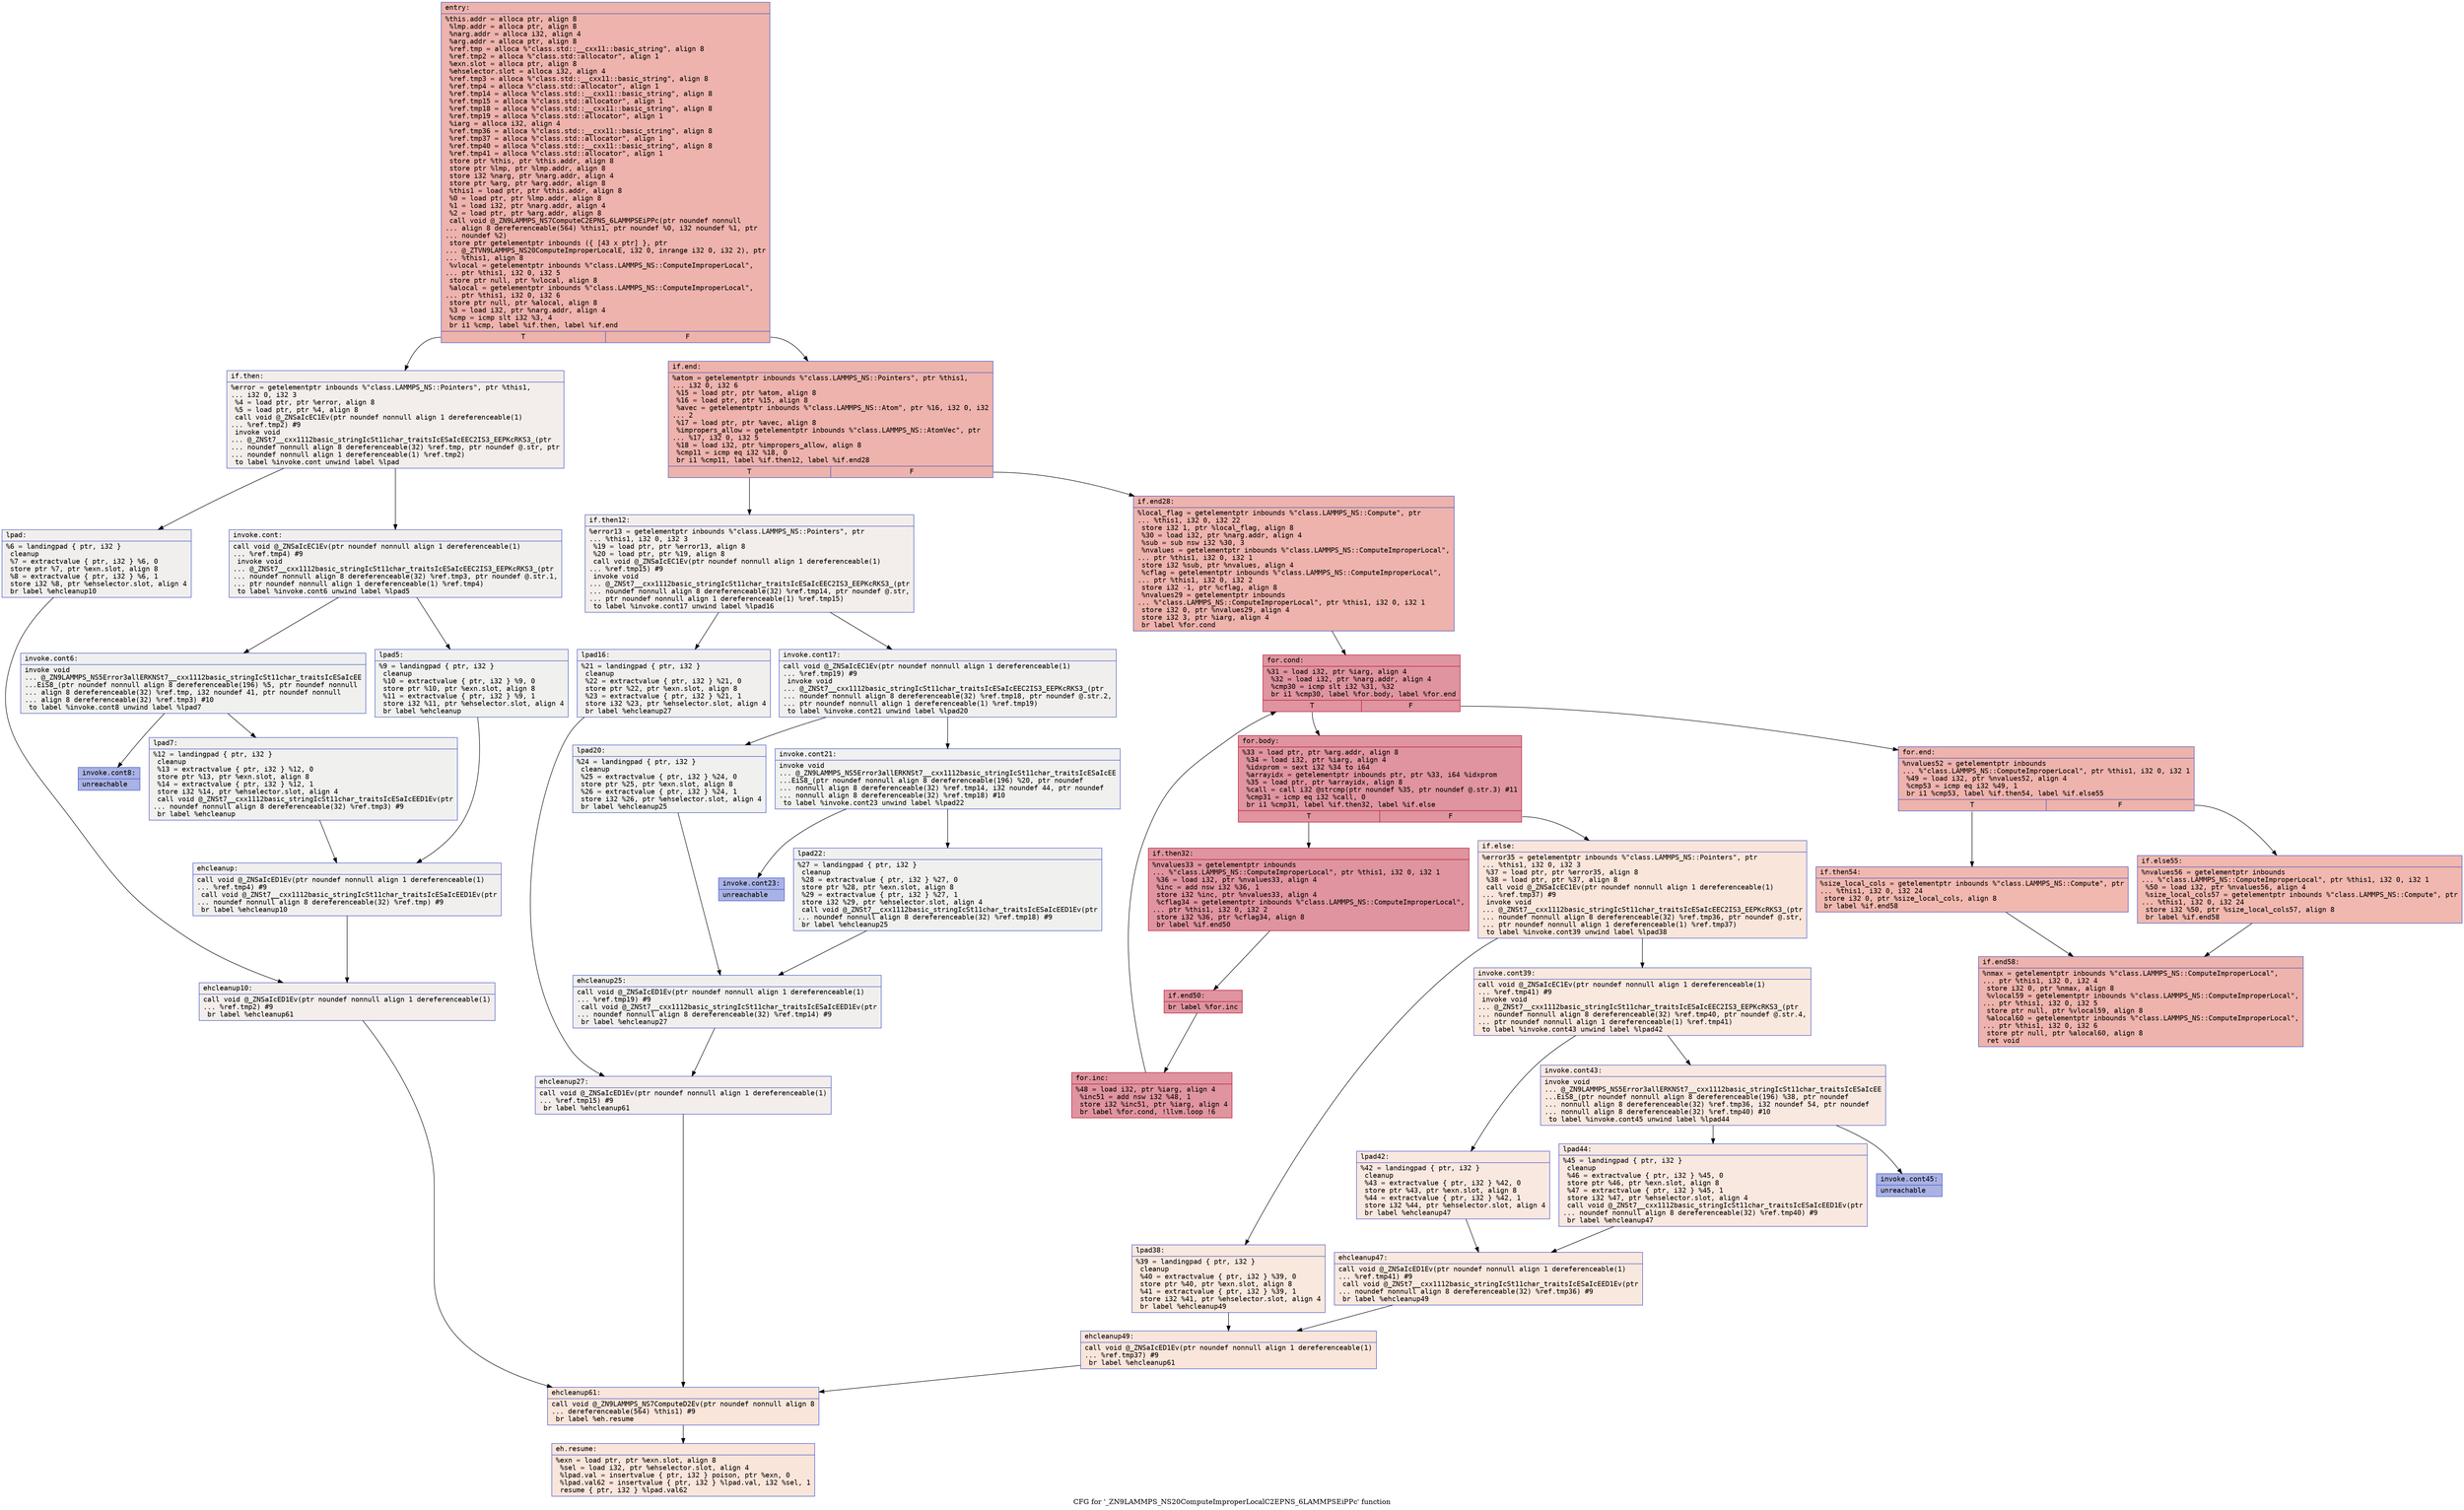 digraph "CFG for '_ZN9LAMMPS_NS20ComputeImproperLocalC2EPNS_6LAMMPSEiPPc' function" {
	label="CFG for '_ZN9LAMMPS_NS20ComputeImproperLocalC2EPNS_6LAMMPSEiPPc' function";

	Node0x55f8fb472e10 [shape=record,color="#3d50c3ff", style=filled, fillcolor="#d6524470" fontname="Courier",label="{entry:\l|  %this.addr = alloca ptr, align 8\l  %lmp.addr = alloca ptr, align 8\l  %narg.addr = alloca i32, align 4\l  %arg.addr = alloca ptr, align 8\l  %ref.tmp = alloca %\"class.std::__cxx11::basic_string\", align 8\l  %ref.tmp2 = alloca %\"class.std::allocator\", align 1\l  %exn.slot = alloca ptr, align 8\l  %ehselector.slot = alloca i32, align 4\l  %ref.tmp3 = alloca %\"class.std::__cxx11::basic_string\", align 8\l  %ref.tmp4 = alloca %\"class.std::allocator\", align 1\l  %ref.tmp14 = alloca %\"class.std::__cxx11::basic_string\", align 8\l  %ref.tmp15 = alloca %\"class.std::allocator\", align 1\l  %ref.tmp18 = alloca %\"class.std::__cxx11::basic_string\", align 8\l  %ref.tmp19 = alloca %\"class.std::allocator\", align 1\l  %iarg = alloca i32, align 4\l  %ref.tmp36 = alloca %\"class.std::__cxx11::basic_string\", align 8\l  %ref.tmp37 = alloca %\"class.std::allocator\", align 1\l  %ref.tmp40 = alloca %\"class.std::__cxx11::basic_string\", align 8\l  %ref.tmp41 = alloca %\"class.std::allocator\", align 1\l  store ptr %this, ptr %this.addr, align 8\l  store ptr %lmp, ptr %lmp.addr, align 8\l  store i32 %narg, ptr %narg.addr, align 4\l  store ptr %arg, ptr %arg.addr, align 8\l  %this1 = load ptr, ptr %this.addr, align 8\l  %0 = load ptr, ptr %lmp.addr, align 8\l  %1 = load i32, ptr %narg.addr, align 4\l  %2 = load ptr, ptr %arg.addr, align 8\l  call void @_ZN9LAMMPS_NS7ComputeC2EPNS_6LAMMPSEiPPc(ptr noundef nonnull\l... align 8 dereferenceable(564) %this1, ptr noundef %0, i32 noundef %1, ptr\l... noundef %2)\l  store ptr getelementptr inbounds (\{ [43 x ptr] \}, ptr\l... @_ZTVN9LAMMPS_NS20ComputeImproperLocalE, i32 0, inrange i32 0, i32 2), ptr\l... %this1, align 8\l  %vlocal = getelementptr inbounds %\"class.LAMMPS_NS::ComputeImproperLocal\",\l... ptr %this1, i32 0, i32 5\l  store ptr null, ptr %vlocal, align 8\l  %alocal = getelementptr inbounds %\"class.LAMMPS_NS::ComputeImproperLocal\",\l... ptr %this1, i32 0, i32 6\l  store ptr null, ptr %alocal, align 8\l  %3 = load i32, ptr %narg.addr, align 4\l  %cmp = icmp slt i32 %3, 4\l  br i1 %cmp, label %if.then, label %if.end\l|{<s0>T|<s1>F}}"];
	Node0x55f8fb472e10:s0 -> Node0x55f8fb4758d0[tooltip="entry -> if.then\nProbability 0.00%" ];
	Node0x55f8fb472e10:s1 -> Node0x55f8fb4759a0[tooltip="entry -> if.end\nProbability 100.00%" ];
	Node0x55f8fb4758d0 [shape=record,color="#3d50c3ff", style=filled, fillcolor="#e5d8d170" fontname="Courier",label="{if.then:\l|  %error = getelementptr inbounds %\"class.LAMMPS_NS::Pointers\", ptr %this1,\l... i32 0, i32 3\l  %4 = load ptr, ptr %error, align 8\l  %5 = load ptr, ptr %4, align 8\l  call void @_ZNSaIcEC1Ev(ptr noundef nonnull align 1 dereferenceable(1)\l... %ref.tmp2) #9\l  invoke void\l... @_ZNSt7__cxx1112basic_stringIcSt11char_traitsIcESaIcEEC2IS3_EEPKcRKS3_(ptr\l... noundef nonnull align 8 dereferenceable(32) %ref.tmp, ptr noundef @.str, ptr\l... noundef nonnull align 1 dereferenceable(1) %ref.tmp2)\l          to label %invoke.cont unwind label %lpad\l}"];
	Node0x55f8fb4758d0 -> Node0x55f8fb476800[tooltip="if.then -> invoke.cont\nProbability 50.00%" ];
	Node0x55f8fb4758d0 -> Node0x55f8fb4768e0[tooltip="if.then -> lpad\nProbability 50.00%" ];
	Node0x55f8fb476800 [shape=record,color="#3d50c3ff", style=filled, fillcolor="#e0dbd870" fontname="Courier",label="{invoke.cont:\l|  call void @_ZNSaIcEC1Ev(ptr noundef nonnull align 1 dereferenceable(1)\l... %ref.tmp4) #9\l  invoke void\l... @_ZNSt7__cxx1112basic_stringIcSt11char_traitsIcESaIcEEC2IS3_EEPKcRKS3_(ptr\l... noundef nonnull align 8 dereferenceable(32) %ref.tmp3, ptr noundef @.str.1,\l... ptr noundef nonnull align 1 dereferenceable(1) %ref.tmp4)\l          to label %invoke.cont6 unwind label %lpad5\l}"];
	Node0x55f8fb476800 -> Node0x55f8fb476c70[tooltip="invoke.cont -> invoke.cont6\nProbability 50.00%" ];
	Node0x55f8fb476800 -> Node0x55f8fb476cc0[tooltip="invoke.cont -> lpad5\nProbability 50.00%" ];
	Node0x55f8fb476c70 [shape=record,color="#3d50c3ff", style=filled, fillcolor="#dedcdb70" fontname="Courier",label="{invoke.cont6:\l|  invoke void\l... @_ZN9LAMMPS_NS5Error3allERKNSt7__cxx1112basic_stringIcSt11char_traitsIcESaIcEE\l...EiS8_(ptr noundef nonnull align 8 dereferenceable(196) %5, ptr noundef nonnull\l... align 8 dereferenceable(32) %ref.tmp, i32 noundef 41, ptr noundef nonnull\l... align 8 dereferenceable(32) %ref.tmp3) #10\l          to label %invoke.cont8 unwind label %lpad7\l}"];
	Node0x55f8fb476c70 -> Node0x55f8fb476c20[tooltip="invoke.cont6 -> invoke.cont8\nProbability 0.00%" ];
	Node0x55f8fb476c70 -> Node0x55f8fb476f20[tooltip="invoke.cont6 -> lpad7\nProbability 100.00%" ];
	Node0x55f8fb476c20 [shape=record,color="#3d50c3ff", style=filled, fillcolor="#3d50c370" fontname="Courier",label="{invoke.cont8:\l|  unreachable\l}"];
	Node0x55f8fb4768e0 [shape=record,color="#3d50c3ff", style=filled, fillcolor="#e0dbd870" fontname="Courier",label="{lpad:\l|  %6 = landingpad \{ ptr, i32 \}\l          cleanup\l  %7 = extractvalue \{ ptr, i32 \} %6, 0\l  store ptr %7, ptr %exn.slot, align 8\l  %8 = extractvalue \{ ptr, i32 \} %6, 1\l  store i32 %8, ptr %ehselector.slot, align 4\l  br label %ehcleanup10\l}"];
	Node0x55f8fb4768e0 -> Node0x55f8fb4775c0[tooltip="lpad -> ehcleanup10\nProbability 100.00%" ];
	Node0x55f8fb476cc0 [shape=record,color="#3d50c3ff", style=filled, fillcolor="#dedcdb70" fontname="Courier",label="{lpad5:\l|  %9 = landingpad \{ ptr, i32 \}\l          cleanup\l  %10 = extractvalue \{ ptr, i32 \} %9, 0\l  store ptr %10, ptr %exn.slot, align 8\l  %11 = extractvalue \{ ptr, i32 \} %9, 1\l  store i32 %11, ptr %ehselector.slot, align 4\l  br label %ehcleanup\l}"];
	Node0x55f8fb476cc0 -> Node0x55f8fb477910[tooltip="lpad5 -> ehcleanup\nProbability 100.00%" ];
	Node0x55f8fb476f20 [shape=record,color="#3d50c3ff", style=filled, fillcolor="#dedcdb70" fontname="Courier",label="{lpad7:\l|  %12 = landingpad \{ ptr, i32 \}\l          cleanup\l  %13 = extractvalue \{ ptr, i32 \} %12, 0\l  store ptr %13, ptr %exn.slot, align 8\l  %14 = extractvalue \{ ptr, i32 \} %12, 1\l  store i32 %14, ptr %ehselector.slot, align 4\l  call void @_ZNSt7__cxx1112basic_stringIcSt11char_traitsIcESaIcEED1Ev(ptr\l... noundef nonnull align 8 dereferenceable(32) %ref.tmp3) #9\l  br label %ehcleanup\l}"];
	Node0x55f8fb476f20 -> Node0x55f8fb477910[tooltip="lpad7 -> ehcleanup\nProbability 100.00%" ];
	Node0x55f8fb477910 [shape=record,color="#3d50c3ff", style=filled, fillcolor="#e0dbd870" fontname="Courier",label="{ehcleanup:\l|  call void @_ZNSaIcED1Ev(ptr noundef nonnull align 1 dereferenceable(1)\l... %ref.tmp4) #9\l  call void @_ZNSt7__cxx1112basic_stringIcSt11char_traitsIcESaIcEED1Ev(ptr\l... noundef nonnull align 8 dereferenceable(32) %ref.tmp) #9\l  br label %ehcleanup10\l}"];
	Node0x55f8fb477910 -> Node0x55f8fb4775c0[tooltip="ehcleanup -> ehcleanup10\nProbability 100.00%" ];
	Node0x55f8fb4775c0 [shape=record,color="#3d50c3ff", style=filled, fillcolor="#e5d8d170" fontname="Courier",label="{ehcleanup10:\l|  call void @_ZNSaIcED1Ev(ptr noundef nonnull align 1 dereferenceable(1)\l... %ref.tmp2) #9\l  br label %ehcleanup61\l}"];
	Node0x55f8fb4775c0 -> Node0x55f8fb478370[tooltip="ehcleanup10 -> ehcleanup61\nProbability 100.00%" ];
	Node0x55f8fb4759a0 [shape=record,color="#3d50c3ff", style=filled, fillcolor="#d6524470" fontname="Courier",label="{if.end:\l|  %atom = getelementptr inbounds %\"class.LAMMPS_NS::Pointers\", ptr %this1,\l... i32 0, i32 6\l  %15 = load ptr, ptr %atom, align 8\l  %16 = load ptr, ptr %15, align 8\l  %avec = getelementptr inbounds %\"class.LAMMPS_NS::Atom\", ptr %16, i32 0, i32\l... 2\l  %17 = load ptr, ptr %avec, align 8\l  %impropers_allow = getelementptr inbounds %\"class.LAMMPS_NS::AtomVec\", ptr\l... %17, i32 0, i32 5\l  %18 = load i32, ptr %impropers_allow, align 8\l  %cmp11 = icmp eq i32 %18, 0\l  br i1 %cmp11, label %if.then12, label %if.end28\l|{<s0>T|<s1>F}}"];
	Node0x55f8fb4759a0:s0 -> Node0x55f8fb478db0[tooltip="if.end -> if.then12\nProbability 0.00%" ];
	Node0x55f8fb4759a0:s1 -> Node0x55f8fb478e00[tooltip="if.end -> if.end28\nProbability 100.00%" ];
	Node0x55f8fb478db0 [shape=record,color="#3d50c3ff", style=filled, fillcolor="#e5d8d170" fontname="Courier",label="{if.then12:\l|  %error13 = getelementptr inbounds %\"class.LAMMPS_NS::Pointers\", ptr\l... %this1, i32 0, i32 3\l  %19 = load ptr, ptr %error13, align 8\l  %20 = load ptr, ptr %19, align 8\l  call void @_ZNSaIcEC1Ev(ptr noundef nonnull align 1 dereferenceable(1)\l... %ref.tmp15) #9\l  invoke void\l... @_ZNSt7__cxx1112basic_stringIcSt11char_traitsIcESaIcEEC2IS3_EEPKcRKS3_(ptr\l... noundef nonnull align 8 dereferenceable(32) %ref.tmp14, ptr noundef @.str,\l... ptr noundef nonnull align 1 dereferenceable(1) %ref.tmp15)\l          to label %invoke.cont17 unwind label %lpad16\l}"];
	Node0x55f8fb478db0 -> Node0x55f8fb4792f0[tooltip="if.then12 -> invoke.cont17\nProbability 50.00%" ];
	Node0x55f8fb478db0 -> Node0x55f8fb479370[tooltip="if.then12 -> lpad16\nProbability 50.00%" ];
	Node0x55f8fb4792f0 [shape=record,color="#3d50c3ff", style=filled, fillcolor="#e0dbd870" fontname="Courier",label="{invoke.cont17:\l|  call void @_ZNSaIcEC1Ev(ptr noundef nonnull align 1 dereferenceable(1)\l... %ref.tmp19) #9\l  invoke void\l... @_ZNSt7__cxx1112basic_stringIcSt11char_traitsIcESaIcEEC2IS3_EEPKcRKS3_(ptr\l... noundef nonnull align 8 dereferenceable(32) %ref.tmp18, ptr noundef @.str.2,\l... ptr noundef nonnull align 1 dereferenceable(1) %ref.tmp19)\l          to label %invoke.cont21 unwind label %lpad20\l}"];
	Node0x55f8fb4792f0 -> Node0x55f8fb479bf0[tooltip="invoke.cont17 -> invoke.cont21\nProbability 50.00%" ];
	Node0x55f8fb4792f0 -> Node0x55f8fb479c40[tooltip="invoke.cont17 -> lpad20\nProbability 50.00%" ];
	Node0x55f8fb479bf0 [shape=record,color="#3d50c3ff", style=filled, fillcolor="#dedcdb70" fontname="Courier",label="{invoke.cont21:\l|  invoke void\l... @_ZN9LAMMPS_NS5Error3allERKNSt7__cxx1112basic_stringIcSt11char_traitsIcESaIcEE\l...EiS8_(ptr noundef nonnull align 8 dereferenceable(196) %20, ptr noundef\l... nonnull align 8 dereferenceable(32) %ref.tmp14, i32 noundef 44, ptr noundef\l... nonnull align 8 dereferenceable(32) %ref.tmp18) #10\l          to label %invoke.cont23 unwind label %lpad22\l}"];
	Node0x55f8fb479bf0 -> Node0x55f8fb479ba0[tooltip="invoke.cont21 -> invoke.cont23\nProbability 0.00%" ];
	Node0x55f8fb479bf0 -> Node0x55f8fb479f60[tooltip="invoke.cont21 -> lpad22\nProbability 100.00%" ];
	Node0x55f8fb479ba0 [shape=record,color="#3d50c3ff", style=filled, fillcolor="#3d50c370" fontname="Courier",label="{invoke.cont23:\l|  unreachable\l}"];
	Node0x55f8fb479370 [shape=record,color="#3d50c3ff", style=filled, fillcolor="#e0dbd870" fontname="Courier",label="{lpad16:\l|  %21 = landingpad \{ ptr, i32 \}\l          cleanup\l  %22 = extractvalue \{ ptr, i32 \} %21, 0\l  store ptr %22, ptr %exn.slot, align 8\l  %23 = extractvalue \{ ptr, i32 \} %21, 1\l  store i32 %23, ptr %ehselector.slot, align 4\l  br label %ehcleanup27\l}"];
	Node0x55f8fb479370 -> Node0x55f8fb47a520[tooltip="lpad16 -> ehcleanup27\nProbability 100.00%" ];
	Node0x55f8fb479c40 [shape=record,color="#3d50c3ff", style=filled, fillcolor="#dedcdb70" fontname="Courier",label="{lpad20:\l|  %24 = landingpad \{ ptr, i32 \}\l          cleanup\l  %25 = extractvalue \{ ptr, i32 \} %24, 0\l  store ptr %25, ptr %exn.slot, align 8\l  %26 = extractvalue \{ ptr, i32 \} %24, 1\l  store i32 %26, ptr %ehselector.slot, align 4\l  br label %ehcleanup25\l}"];
	Node0x55f8fb479c40 -> Node0x55f8fb47a870[tooltip="lpad20 -> ehcleanup25\nProbability 100.00%" ];
	Node0x55f8fb479f60 [shape=record,color="#3d50c3ff", style=filled, fillcolor="#dedcdb70" fontname="Courier",label="{lpad22:\l|  %27 = landingpad \{ ptr, i32 \}\l          cleanup\l  %28 = extractvalue \{ ptr, i32 \} %27, 0\l  store ptr %28, ptr %exn.slot, align 8\l  %29 = extractvalue \{ ptr, i32 \} %27, 1\l  store i32 %29, ptr %ehselector.slot, align 4\l  call void @_ZNSt7__cxx1112basic_stringIcSt11char_traitsIcESaIcEED1Ev(ptr\l... noundef nonnull align 8 dereferenceable(32) %ref.tmp18) #9\l  br label %ehcleanup25\l}"];
	Node0x55f8fb479f60 -> Node0x55f8fb47a870[tooltip="lpad22 -> ehcleanup25\nProbability 100.00%" ];
	Node0x55f8fb47a870 [shape=record,color="#3d50c3ff", style=filled, fillcolor="#e0dbd870" fontname="Courier",label="{ehcleanup25:\l|  call void @_ZNSaIcED1Ev(ptr noundef nonnull align 1 dereferenceable(1)\l... %ref.tmp19) #9\l  call void @_ZNSt7__cxx1112basic_stringIcSt11char_traitsIcESaIcEED1Ev(ptr\l... noundef nonnull align 8 dereferenceable(32) %ref.tmp14) #9\l  br label %ehcleanup27\l}"];
	Node0x55f8fb47a870 -> Node0x55f8fb47a520[tooltip="ehcleanup25 -> ehcleanup27\nProbability 100.00%" ];
	Node0x55f8fb47a520 [shape=record,color="#3d50c3ff", style=filled, fillcolor="#e5d8d170" fontname="Courier",label="{ehcleanup27:\l|  call void @_ZNSaIcED1Ev(ptr noundef nonnull align 1 dereferenceable(1)\l... %ref.tmp15) #9\l  br label %ehcleanup61\l}"];
	Node0x55f8fb47a520 -> Node0x55f8fb478370[tooltip="ehcleanup27 -> ehcleanup61\nProbability 100.00%" ];
	Node0x55f8fb478e00 [shape=record,color="#3d50c3ff", style=filled, fillcolor="#d6524470" fontname="Courier",label="{if.end28:\l|  %local_flag = getelementptr inbounds %\"class.LAMMPS_NS::Compute\", ptr\l... %this1, i32 0, i32 22\l  store i32 1, ptr %local_flag, align 8\l  %30 = load i32, ptr %narg.addr, align 4\l  %sub = sub nsw i32 %30, 3\l  %nvalues = getelementptr inbounds %\"class.LAMMPS_NS::ComputeImproperLocal\",\l... ptr %this1, i32 0, i32 1\l  store i32 %sub, ptr %nvalues, align 4\l  %cflag = getelementptr inbounds %\"class.LAMMPS_NS::ComputeImproperLocal\",\l... ptr %this1, i32 0, i32 2\l  store i32 -1, ptr %cflag, align 8\l  %nvalues29 = getelementptr inbounds\l... %\"class.LAMMPS_NS::ComputeImproperLocal\", ptr %this1, i32 0, i32 1\l  store i32 0, ptr %nvalues29, align 4\l  store i32 3, ptr %iarg, align 4\l  br label %for.cond\l}"];
	Node0x55f8fb478e00 -> Node0x55f8fb47b990[tooltip="if.end28 -> for.cond\nProbability 100.00%" ];
	Node0x55f8fb47b990 [shape=record,color="#b70d28ff", style=filled, fillcolor="#b70d2870" fontname="Courier",label="{for.cond:\l|  %31 = load i32, ptr %iarg, align 4\l  %32 = load i32, ptr %narg.addr, align 4\l  %cmp30 = icmp slt i32 %31, %32\l  br i1 %cmp30, label %for.body, label %for.end\l|{<s0>T|<s1>F}}"];
	Node0x55f8fb47b990:s0 -> Node0x55f8fb47bc30[tooltip="for.cond -> for.body\nProbability 96.88%" ];
	Node0x55f8fb47b990:s1 -> Node0x55f8fb47bcb0[tooltip="for.cond -> for.end\nProbability 3.12%" ];
	Node0x55f8fb47bc30 [shape=record,color="#b70d28ff", style=filled, fillcolor="#b70d2870" fontname="Courier",label="{for.body:\l|  %33 = load ptr, ptr %arg.addr, align 8\l  %34 = load i32, ptr %iarg, align 4\l  %idxprom = sext i32 %34 to i64\l  %arrayidx = getelementptr inbounds ptr, ptr %33, i64 %idxprom\l  %35 = load ptr, ptr %arrayidx, align 8\l  %call = call i32 @strcmp(ptr noundef %35, ptr noundef @.str.3) #11\l  %cmp31 = icmp eq i32 %call, 0\l  br i1 %cmp31, label %if.then32, label %if.else\l|{<s0>T|<s1>F}}"];
	Node0x55f8fb47bc30:s0 -> Node0x55f8fb47c330[tooltip="for.body -> if.then32\nProbability 100.00%" ];
	Node0x55f8fb47bc30:s1 -> Node0x55f8fb47c3b0[tooltip="for.body -> if.else\nProbability 0.00%" ];
	Node0x55f8fb47c330 [shape=record,color="#b70d28ff", style=filled, fillcolor="#b70d2870" fontname="Courier",label="{if.then32:\l|  %nvalues33 = getelementptr inbounds\l... %\"class.LAMMPS_NS::ComputeImproperLocal\", ptr %this1, i32 0, i32 1\l  %36 = load i32, ptr %nvalues33, align 4\l  %inc = add nsw i32 %36, 1\l  store i32 %inc, ptr %nvalues33, align 4\l  %cflag34 = getelementptr inbounds %\"class.LAMMPS_NS::ComputeImproperLocal\",\l... ptr %this1, i32 0, i32 2\l  store i32 %36, ptr %cflag34, align 8\l  br label %if.end50\l}"];
	Node0x55f8fb47c330 -> Node0x55f8fb47c910[tooltip="if.then32 -> if.end50\nProbability 100.00%" ];
	Node0x55f8fb47c3b0 [shape=record,color="#3d50c3ff", style=filled, fillcolor="#f4c5ad70" fontname="Courier",label="{if.else:\l|  %error35 = getelementptr inbounds %\"class.LAMMPS_NS::Pointers\", ptr\l... %this1, i32 0, i32 3\l  %37 = load ptr, ptr %error35, align 8\l  %38 = load ptr, ptr %37, align 8\l  call void @_ZNSaIcEC1Ev(ptr noundef nonnull align 1 dereferenceable(1)\l... %ref.tmp37) #9\l  invoke void\l... @_ZNSt7__cxx1112basic_stringIcSt11char_traitsIcESaIcEEC2IS3_EEPKcRKS3_(ptr\l... noundef nonnull align 8 dereferenceable(32) %ref.tmp36, ptr noundef @.str,\l... ptr noundef nonnull align 1 dereferenceable(1) %ref.tmp37)\l          to label %invoke.cont39 unwind label %lpad38\l}"];
	Node0x55f8fb47c3b0 -> Node0x55f8fb47cd60[tooltip="if.else -> invoke.cont39\nProbability 50.00%" ];
	Node0x55f8fb47c3b0 -> Node0x55f8fb47cde0[tooltip="if.else -> lpad38\nProbability 50.00%" ];
	Node0x55f8fb47cd60 [shape=record,color="#3d50c3ff", style=filled, fillcolor="#f2cab570" fontname="Courier",label="{invoke.cont39:\l|  call void @_ZNSaIcEC1Ev(ptr noundef nonnull align 1 dereferenceable(1)\l... %ref.tmp41) #9\l  invoke void\l... @_ZNSt7__cxx1112basic_stringIcSt11char_traitsIcESaIcEEC2IS3_EEPKcRKS3_(ptr\l... noundef nonnull align 8 dereferenceable(32) %ref.tmp40, ptr noundef @.str.4,\l... ptr noundef nonnull align 1 dereferenceable(1) %ref.tmp41)\l          to label %invoke.cont43 unwind label %lpad42\l}"];
	Node0x55f8fb47cd60 -> Node0x55f8fb47d160[tooltip="invoke.cont39 -> invoke.cont43\nProbability 50.00%" ];
	Node0x55f8fb47cd60 -> Node0x55f8fb47d1b0[tooltip="invoke.cont39 -> lpad42\nProbability 50.00%" ];
	Node0x55f8fb47d160 [shape=record,color="#3d50c3ff", style=filled, fillcolor="#f1ccb870" fontname="Courier",label="{invoke.cont43:\l|  invoke void\l... @_ZN9LAMMPS_NS5Error3allERKNSt7__cxx1112basic_stringIcSt11char_traitsIcESaIcEE\l...EiS8_(ptr noundef nonnull align 8 dereferenceable(196) %38, ptr noundef\l... nonnull align 8 dereferenceable(32) %ref.tmp36, i32 noundef 54, ptr noundef\l... nonnull align 8 dereferenceable(32) %ref.tmp40) #10\l          to label %invoke.cont45 unwind label %lpad44\l}"];
	Node0x55f8fb47d160 -> Node0x55f8fb47d110[tooltip="invoke.cont43 -> invoke.cont45\nProbability 0.00%" ];
	Node0x55f8fb47d160 -> Node0x55f8fb475f00[tooltip="invoke.cont43 -> lpad44\nProbability 100.00%" ];
	Node0x55f8fb47d110 [shape=record,color="#3d50c3ff", style=filled, fillcolor="#3d50c370" fontname="Courier",label="{invoke.cont45:\l|  unreachable\l}"];
	Node0x55f8fb47cde0 [shape=record,color="#3d50c3ff", style=filled, fillcolor="#f2cab570" fontname="Courier",label="{lpad38:\l|  %39 = landingpad \{ ptr, i32 \}\l          cleanup\l  %40 = extractvalue \{ ptr, i32 \} %39, 0\l  store ptr %40, ptr %exn.slot, align 8\l  %41 = extractvalue \{ ptr, i32 \} %39, 1\l  store i32 %41, ptr %ehselector.slot, align 4\l  br label %ehcleanup49\l}"];
	Node0x55f8fb47cde0 -> Node0x55f8fb47e2b0[tooltip="lpad38 -> ehcleanup49\nProbability 100.00%" ];
	Node0x55f8fb47d1b0 [shape=record,color="#3d50c3ff", style=filled, fillcolor="#f1ccb870" fontname="Courier",label="{lpad42:\l|  %42 = landingpad \{ ptr, i32 \}\l          cleanup\l  %43 = extractvalue \{ ptr, i32 \} %42, 0\l  store ptr %43, ptr %exn.slot, align 8\l  %44 = extractvalue \{ ptr, i32 \} %42, 1\l  store i32 %44, ptr %ehselector.slot, align 4\l  br label %ehcleanup47\l}"];
	Node0x55f8fb47d1b0 -> Node0x55f8fb47e600[tooltip="lpad42 -> ehcleanup47\nProbability 100.00%" ];
	Node0x55f8fb475f00 [shape=record,color="#3d50c3ff", style=filled, fillcolor="#f1ccb870" fontname="Courier",label="{lpad44:\l|  %45 = landingpad \{ ptr, i32 \}\l          cleanup\l  %46 = extractvalue \{ ptr, i32 \} %45, 0\l  store ptr %46, ptr %exn.slot, align 8\l  %47 = extractvalue \{ ptr, i32 \} %45, 1\l  store i32 %47, ptr %ehselector.slot, align 4\l  call void @_ZNSt7__cxx1112basic_stringIcSt11char_traitsIcESaIcEED1Ev(ptr\l... noundef nonnull align 8 dereferenceable(32) %ref.tmp40) #9\l  br label %ehcleanup47\l}"];
	Node0x55f8fb475f00 -> Node0x55f8fb47e600[tooltip="lpad44 -> ehcleanup47\nProbability 100.00%" ];
	Node0x55f8fb47e600 [shape=record,color="#3d50c3ff", style=filled, fillcolor="#f2cab570" fontname="Courier",label="{ehcleanup47:\l|  call void @_ZNSaIcED1Ev(ptr noundef nonnull align 1 dereferenceable(1)\l... %ref.tmp41) #9\l  call void @_ZNSt7__cxx1112basic_stringIcSt11char_traitsIcESaIcEED1Ev(ptr\l... noundef nonnull align 8 dereferenceable(32) %ref.tmp36) #9\l  br label %ehcleanup49\l}"];
	Node0x55f8fb47e600 -> Node0x55f8fb47e2b0[tooltip="ehcleanup47 -> ehcleanup49\nProbability 100.00%" ];
	Node0x55f8fb47e2b0 [shape=record,color="#3d50c3ff", style=filled, fillcolor="#f4c5ad70" fontname="Courier",label="{ehcleanup49:\l|  call void @_ZNSaIcED1Ev(ptr noundef nonnull align 1 dereferenceable(1)\l... %ref.tmp37) #9\l  br label %ehcleanup61\l}"];
	Node0x55f8fb47e2b0 -> Node0x55f8fb478370[tooltip="ehcleanup49 -> ehcleanup61\nProbability 100.00%" ];
	Node0x55f8fb47c910 [shape=record,color="#b70d28ff", style=filled, fillcolor="#b70d2870" fontname="Courier",label="{if.end50:\l|  br label %for.inc\l}"];
	Node0x55f8fb47c910 -> Node0x55f8fb47f710[tooltip="if.end50 -> for.inc\nProbability 100.00%" ];
	Node0x55f8fb47f710 [shape=record,color="#b70d28ff", style=filled, fillcolor="#b70d2870" fontname="Courier",label="{for.inc:\l|  %48 = load i32, ptr %iarg, align 4\l  %inc51 = add nsw i32 %48, 1\l  store i32 %inc51, ptr %iarg, align 4\l  br label %for.cond, !llvm.loop !6\l}"];
	Node0x55f8fb47f710 -> Node0x55f8fb47b990[tooltip="for.inc -> for.cond\nProbability 100.00%" ];
	Node0x55f8fb47bcb0 [shape=record,color="#3d50c3ff", style=filled, fillcolor="#d6524470" fontname="Courier",label="{for.end:\l|  %nvalues52 = getelementptr inbounds\l... %\"class.LAMMPS_NS::ComputeImproperLocal\", ptr %this1, i32 0, i32 1\l  %49 = load i32, ptr %nvalues52, align 4\l  %cmp53 = icmp eq i32 %49, 1\l  br i1 %cmp53, label %if.then54, label %if.else55\l|{<s0>T|<s1>F}}"];
	Node0x55f8fb47bcb0:s0 -> Node0x55f8fb480720[tooltip="for.end -> if.then54\nProbability 50.00%" ];
	Node0x55f8fb47bcb0:s1 -> Node0x55f8fb4807a0[tooltip="for.end -> if.else55\nProbability 50.00%" ];
	Node0x55f8fb480720 [shape=record,color="#3d50c3ff", style=filled, fillcolor="#dc5d4a70" fontname="Courier",label="{if.then54:\l|  %size_local_cols = getelementptr inbounds %\"class.LAMMPS_NS::Compute\", ptr\l... %this1, i32 0, i32 24\l  store i32 0, ptr %size_local_cols, align 8\l  br label %if.end58\l}"];
	Node0x55f8fb480720 -> Node0x55f8fb480ac0[tooltip="if.then54 -> if.end58\nProbability 100.00%" ];
	Node0x55f8fb4807a0 [shape=record,color="#3d50c3ff", style=filled, fillcolor="#dc5d4a70" fontname="Courier",label="{if.else55:\l|  %nvalues56 = getelementptr inbounds\l... %\"class.LAMMPS_NS::ComputeImproperLocal\", ptr %this1, i32 0, i32 1\l  %50 = load i32, ptr %nvalues56, align 4\l  %size_local_cols57 = getelementptr inbounds %\"class.LAMMPS_NS::Compute\", ptr\l... %this1, i32 0, i32 24\l  store i32 %50, ptr %size_local_cols57, align 8\l  br label %if.end58\l}"];
	Node0x55f8fb4807a0 -> Node0x55f8fb480ac0[tooltip="if.else55 -> if.end58\nProbability 100.00%" ];
	Node0x55f8fb480ac0 [shape=record,color="#3d50c3ff", style=filled, fillcolor="#d6524470" fontname="Courier",label="{if.end58:\l|  %nmax = getelementptr inbounds %\"class.LAMMPS_NS::ComputeImproperLocal\",\l... ptr %this1, i32 0, i32 4\l  store i32 0, ptr %nmax, align 8\l  %vlocal59 = getelementptr inbounds %\"class.LAMMPS_NS::ComputeImproperLocal\",\l... ptr %this1, i32 0, i32 5\l  store ptr null, ptr %vlocal59, align 8\l  %alocal60 = getelementptr inbounds %\"class.LAMMPS_NS::ComputeImproperLocal\",\l... ptr %this1, i32 0, i32 6\l  store ptr null, ptr %alocal60, align 8\l  ret void\l}"];
	Node0x55f8fb478370 [shape=record,color="#3d50c3ff", style=filled, fillcolor="#f4c5ad70" fontname="Courier",label="{ehcleanup61:\l|  call void @_ZN9LAMMPS_NS7ComputeD2Ev(ptr noundef nonnull align 8\l... dereferenceable(564) %this1) #9\l  br label %eh.resume\l}"];
	Node0x55f8fb478370 -> Node0x55f8fb4815f0[tooltip="ehcleanup61 -> eh.resume\nProbability 100.00%" ];
	Node0x55f8fb4815f0 [shape=record,color="#3d50c3ff", style=filled, fillcolor="#f4c5ad70" fontname="Courier",label="{eh.resume:\l|  %exn = load ptr, ptr %exn.slot, align 8\l  %sel = load i32, ptr %ehselector.slot, align 4\l  %lpad.val = insertvalue \{ ptr, i32 \} poison, ptr %exn, 0\l  %lpad.val62 = insertvalue \{ ptr, i32 \} %lpad.val, i32 %sel, 1\l  resume \{ ptr, i32 \} %lpad.val62\l}"];
}
